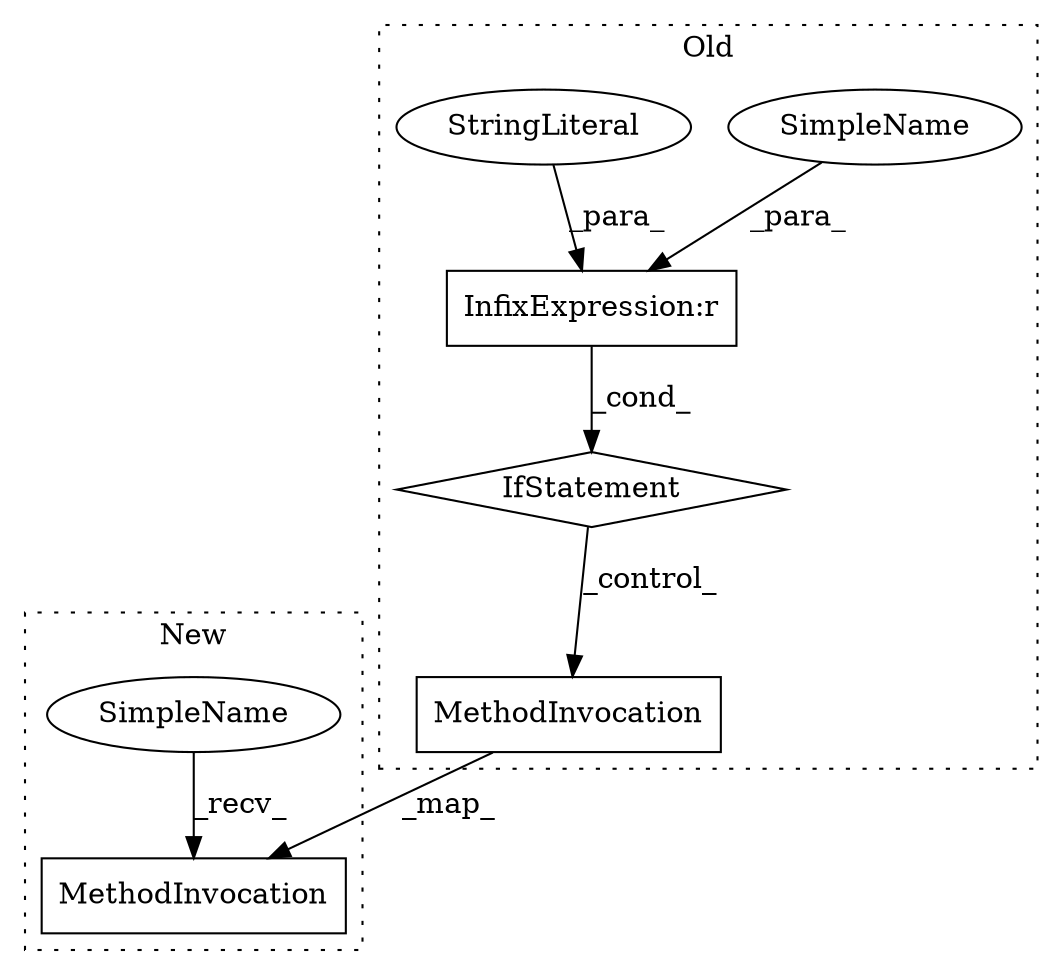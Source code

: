 digraph G {
subgraph cluster0 {
1 [label="IfStatement" a="25" s="6613,6652" l="4,5" shape="diamond"];
2 [label="MethodInvocation" a="32" s="6657,6698" l="14,1" shape="box"];
5 [label="SimpleName" a="42" s="6617" l="27" shape="ellipse"];
6 [label="StringLiteral" a="45" s="6648" l="4" shape="ellipse"];
7 [label="InfixExpression:r" a="27" s="6644" l="4" shape="box"];
label = "Old";
style="dotted";
}
subgraph cluster1 {
3 [label="MethodInvocation" a="32" s="6558,6603" l="18,1" shape="box"];
4 [label="SimpleName" a="42" s="6553" l="4" shape="ellipse"];
label = "New";
style="dotted";
}
1 -> 2 [label="_control_"];
2 -> 3 [label="_map_"];
4 -> 3 [label="_recv_"];
5 -> 7 [label="_para_"];
6 -> 7 [label="_para_"];
7 -> 1 [label="_cond_"];
}